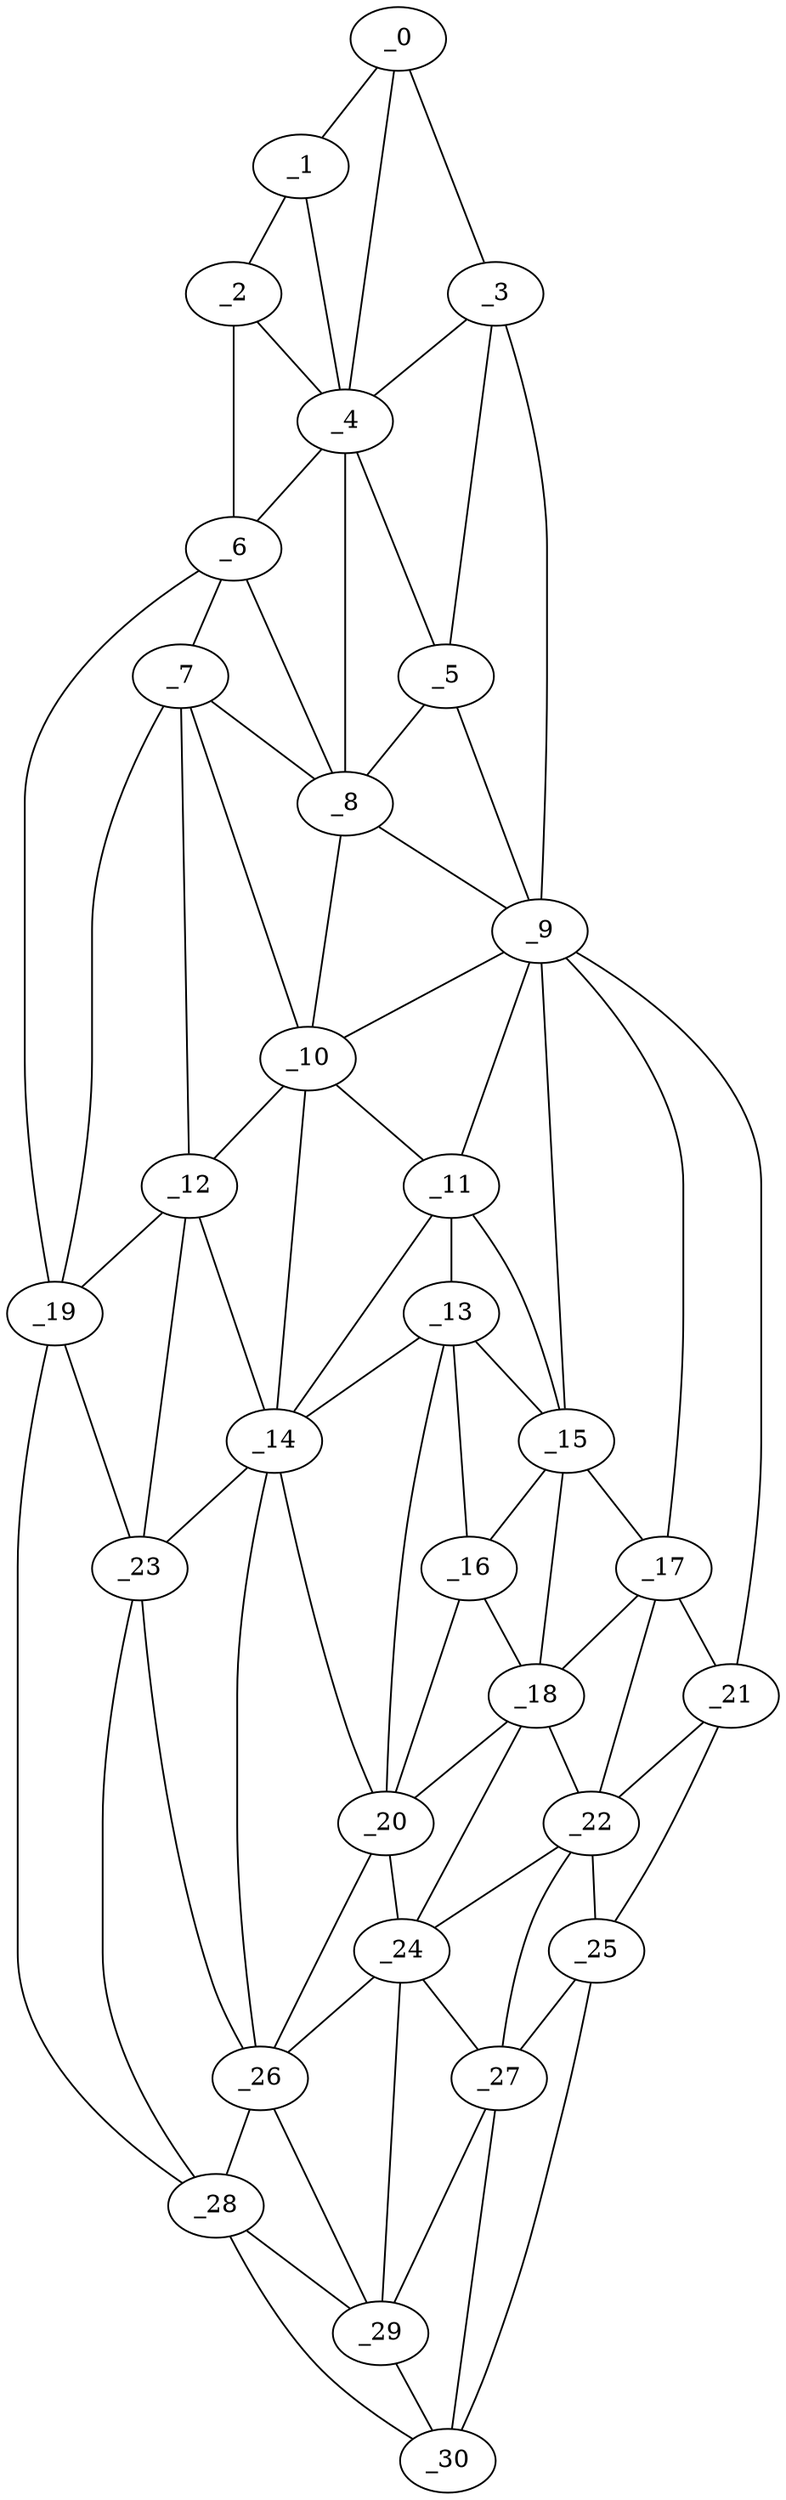 graph "obj57__210.gxl" {
	_0	 [x=4,
		y=67];
	_1	 [x=5,
		y=74];
	_0 -- _1	 [valence=1];
	_3	 [x=12,
		y=59];
	_0 -- _3	 [valence=1];
	_4	 [x=21,
		y=64];
	_0 -- _4	 [valence=1];
	_2	 [x=10,
		y=81];
	_1 -- _2	 [valence=1];
	_1 -- _4	 [valence=2];
	_2 -- _4	 [valence=2];
	_6	 [x=23,
		y=86];
	_2 -- _6	 [valence=1];
	_3 -- _4	 [valence=1];
	_5	 [x=22,
		y=53];
	_3 -- _5	 [valence=2];
	_9	 [x=37,
		y=42];
	_3 -- _9	 [valence=1];
	_4 -- _5	 [valence=2];
	_4 -- _6	 [valence=1];
	_8	 [x=34,
		y=67];
	_4 -- _8	 [valence=2];
	_5 -- _8	 [valence=2];
	_5 -- _9	 [valence=2];
	_7	 [x=32,
		y=88];
	_6 -- _7	 [valence=2];
	_6 -- _8	 [valence=2];
	_19	 [x=95,
		y=112];
	_6 -- _19	 [valence=1];
	_7 -- _8	 [valence=2];
	_10	 [x=60,
		y=71];
	_7 -- _10	 [valence=1];
	_12	 [x=71,
		y=96];
	_7 -- _12	 [valence=2];
	_7 -- _19	 [valence=2];
	_8 -- _9	 [valence=2];
	_8 -- _10	 [valence=2];
	_9 -- _10	 [valence=2];
	_11	 [x=68,
		y=61];
	_9 -- _11	 [valence=2];
	_15	 [x=79,
		y=47];
	_9 -- _15	 [valence=1];
	_17	 [x=89,
		y=23];
	_9 -- _17	 [valence=2];
	_21	 [x=101,
		y=16];
	_9 -- _21	 [valence=1];
	_10 -- _11	 [valence=2];
	_10 -- _12	 [valence=2];
	_14	 [x=73,
		y=74];
	_10 -- _14	 [valence=1];
	_13	 [x=73,
		y=58];
	_11 -- _13	 [valence=1];
	_11 -- _14	 [valence=2];
	_11 -- _15	 [valence=2];
	_12 -- _14	 [valence=2];
	_12 -- _19	 [valence=1];
	_23	 [x=101,
		y=104];
	_12 -- _23	 [valence=2];
	_13 -- _14	 [valence=2];
	_13 -- _15	 [valence=2];
	_16	 [x=85,
		y=47];
	_13 -- _16	 [valence=2];
	_20	 [x=98,
		y=52];
	_13 -- _20	 [valence=2];
	_14 -- _20	 [valence=2];
	_14 -- _23	 [valence=2];
	_26	 [x=107,
		y=66];
	_14 -- _26	 [valence=2];
	_15 -- _16	 [valence=2];
	_15 -- _17	 [valence=2];
	_18	 [x=91,
		y=34];
	_15 -- _18	 [valence=1];
	_16 -- _18	 [valence=2];
	_16 -- _20	 [valence=2];
	_17 -- _18	 [valence=1];
	_17 -- _21	 [valence=2];
	_22	 [x=101,
		y=29];
	_17 -- _22	 [valence=2];
	_18 -- _20	 [valence=2];
	_18 -- _22	 [valence=2];
	_24	 [x=103,
		y=48];
	_18 -- _24	 [valence=2];
	_19 -- _23	 [valence=2];
	_28	 [x=117,
		y=92];
	_19 -- _28	 [valence=1];
	_20 -- _24	 [valence=2];
	_20 -- _26	 [valence=2];
	_21 -- _22	 [valence=1];
	_25	 [x=106,
		y=17];
	_21 -- _25	 [valence=1];
	_22 -- _24	 [valence=1];
	_22 -- _25	 [valence=2];
	_27	 [x=110,
		y=42];
	_22 -- _27	 [valence=2];
	_23 -- _26	 [valence=2];
	_23 -- _28	 [valence=1];
	_24 -- _26	 [valence=2];
	_24 -- _27	 [valence=1];
	_29	 [x=118,
		y=61];
	_24 -- _29	 [valence=2];
	_25 -- _27	 [valence=1];
	_30	 [x=123,
		y=47];
	_25 -- _30	 [valence=1];
	_26 -- _28	 [valence=2];
	_26 -- _29	 [valence=2];
	_27 -- _29	 [valence=2];
	_27 -- _30	 [valence=1];
	_28 -- _29	 [valence=1];
	_28 -- _30	 [valence=1];
	_29 -- _30	 [valence=2];
}
